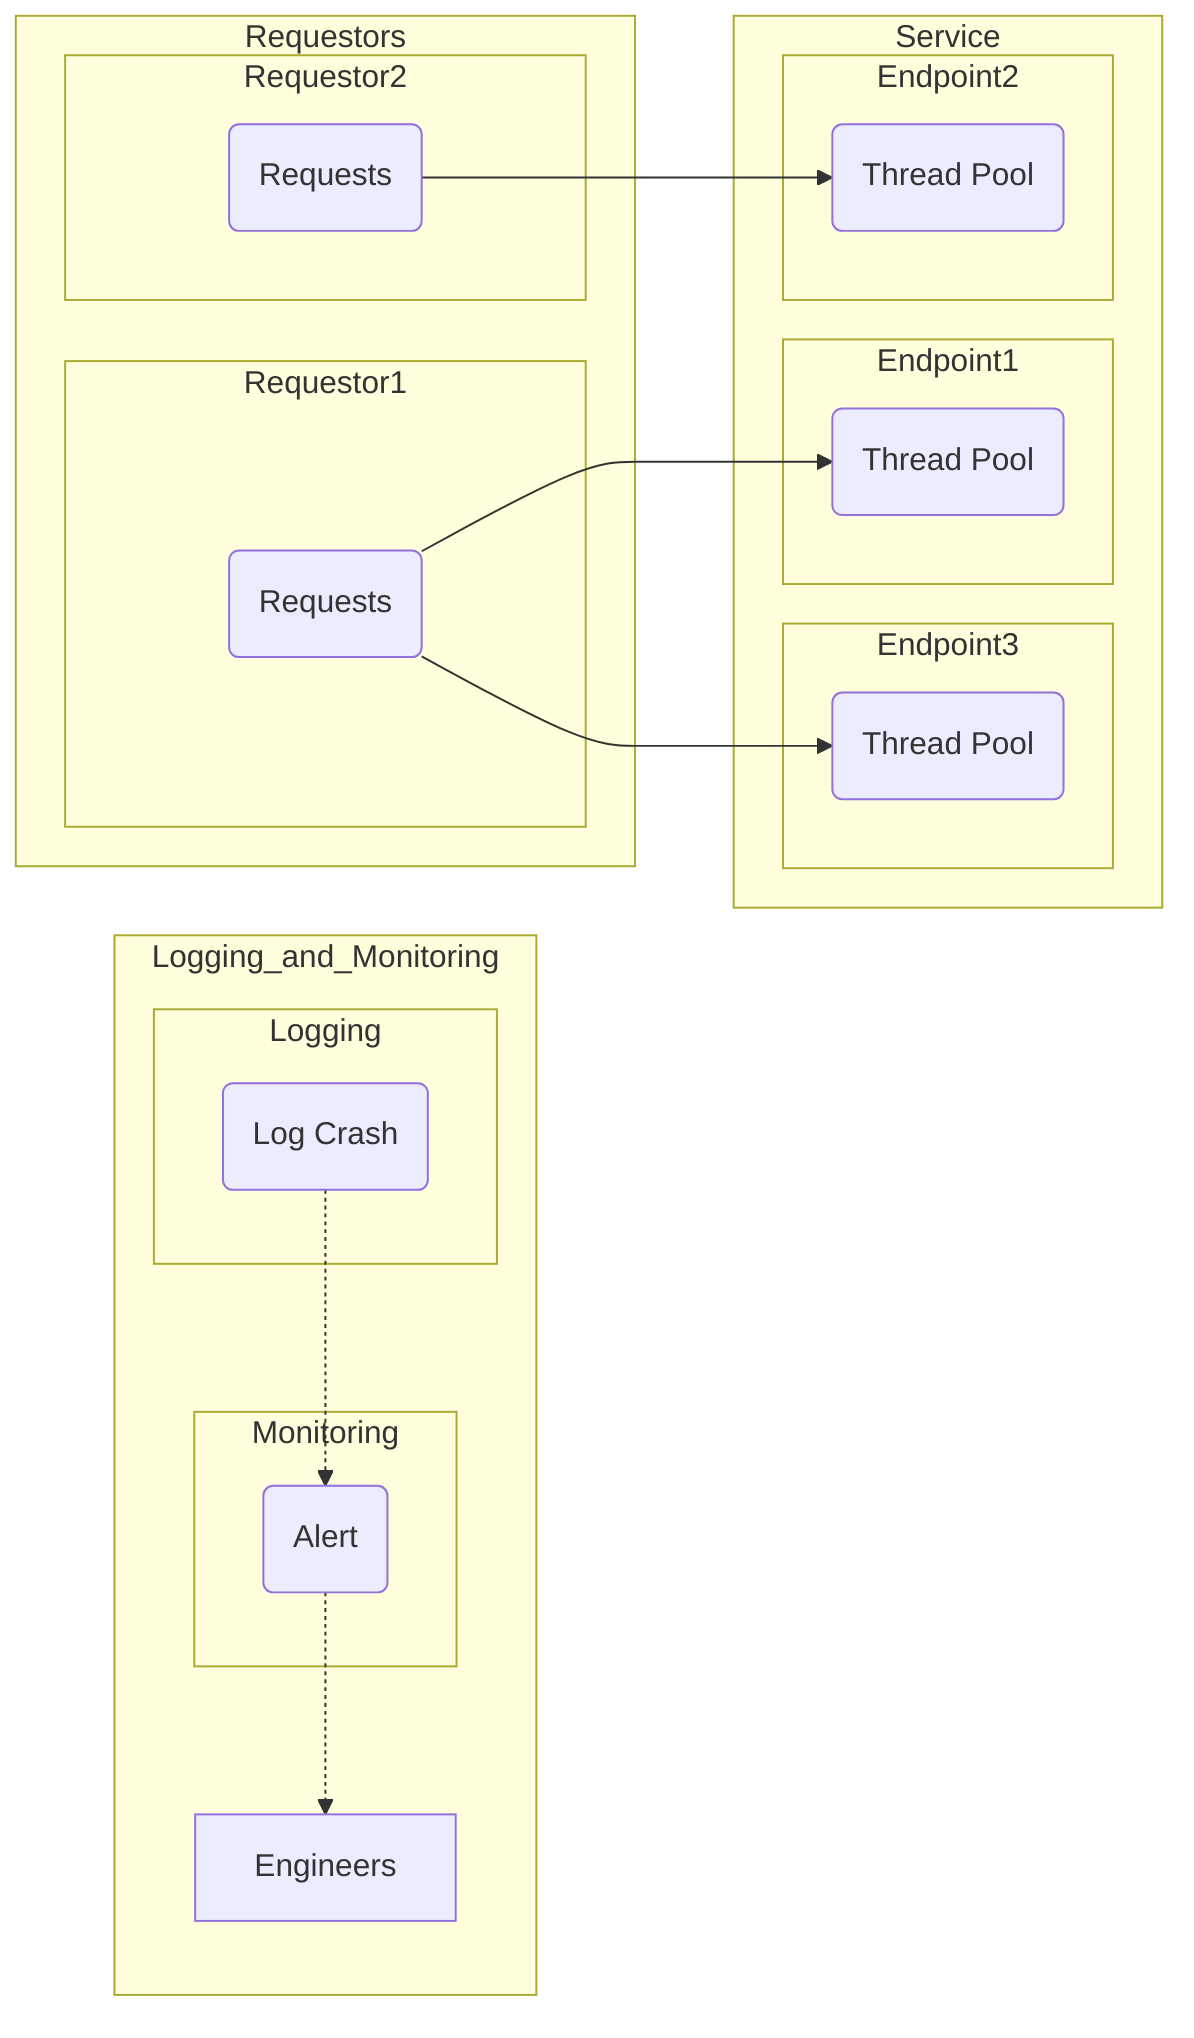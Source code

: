 graph LR;
    subgraph Service
        subgraph Endpoint1
            threadpool1(Thread Pool)
        end
        subgraph Endpoint2
            threadpool2(Thread Pool)
        end
        subgraph Endpoint3
            threadpool3(Thread Pool)
        end
    end

    subgraph Logging_and_Monitoring
        subgraph Logging
            log(Log Crash)
        end
        subgraph Monitoring
            monitor(Alert)
        end
        log -.-> monitor
        monitor -.-> Engineers
    end

    subgraph Requestors
        subgraph Requestor1
            req1(Requests)
        end
        subgraph Requestor2
            req2(Requests)
        end
    end

    req1 --> threadpool1
    req2 --> threadpool2
    req1 --> threadpool3